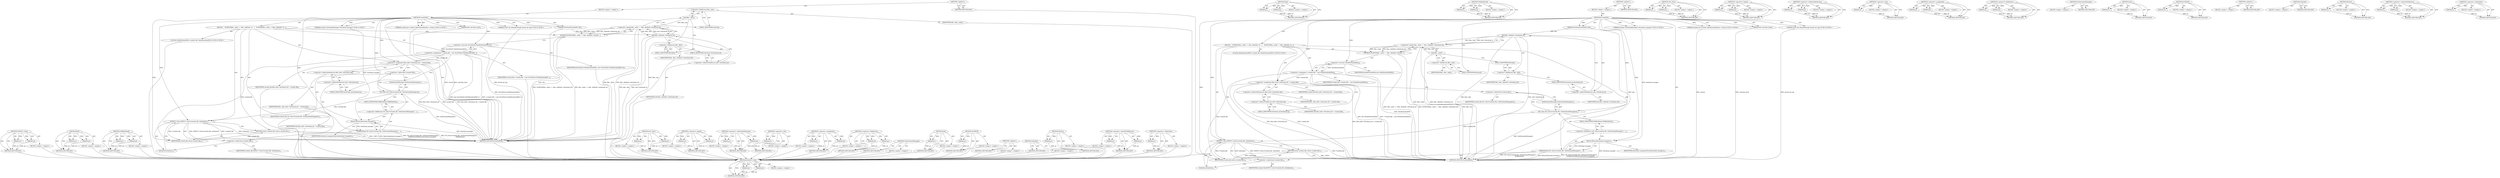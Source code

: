 digraph "&lt;operator&gt;.indirection" {
vulnerable_149 [label=<(METHOD,EXPECT_CALL)>];
vulnerable_150 [label=<(PARAM,p1)>];
vulnerable_151 [label=<(PARAM,p2)>];
vulnerable_152 [label=<(BLOCK,&lt;empty&gt;,&lt;empty&gt;)>];
vulnerable_153 [label=<(METHOD_RETURN,ANY)>];
vulnerable_104 [label=<(METHOD,find)>];
vulnerable_105 [label=<(PARAM,p1)>];
vulnerable_106 [label=<(PARAM,p2)>];
vulnerable_107 [label=<(BLOCK,&lt;empty&gt;,&lt;empty&gt;)>];
vulnerable_108 [label=<(METHOD_RETURN,ANY)>];
vulnerable_128 [label=<(METHOD,WillByDefault)>];
vulnerable_129 [label=<(PARAM,p1)>];
vulnerable_130 [label=<(PARAM,p2)>];
vulnerable_131 [label=<(BLOCK,&lt;empty&gt;,&lt;empty&gt;)>];
vulnerable_132 [label=<(METHOD_RETURN,ANY)>];
vulnerable_6 [label=<(METHOD,&lt;global&gt;)<SUB>1</SUB>>];
vulnerable_7 [label=<(BLOCK,&lt;empty&gt;,&lt;empty&gt;)<SUB>1</SUB>>];
vulnerable_8 [label=<(METHOD,CreateFile)<SUB>1</SUB>>];
vulnerable_9 [label=<(PARAM,DownloadCreateInfo* info)<SUB>2</SUB>>];
vulnerable_10 [label="<(PARAM,scoped_ptr&lt;content::ByteStreamReader&gt; stream)<SUB>3</SUB>>"];
vulnerable_11 [label="<(PARAM,content::DownloadManager* download_manager)<SUB>4</SUB>>"];
vulnerable_12 [label=<(PARAM,bool calculate_hash)<SUB>5</SUB>>];
vulnerable_13 [label="<(PARAM,const net::BoundNetLog&amp; bound_net_log)<SUB>6</SUB>>"];
vulnerable_14 [label=<(BLOCK,{
   DCHECK(files_.end() == files_.find(info-&gt;d...,{
   DCHECK(files_.end() == files_.find(info-&gt;d...)<SUB>6</SUB>>];
vulnerable_15 [label=<(DCHECK,DCHECK(files_.end() == files_.find(info-&gt;downlo...)<SUB>7</SUB>>];
vulnerable_16 [label=<(&lt;operator&gt;.equals,files_.end() == files_.find(info-&gt;download_id))<SUB>7</SUB>>];
vulnerable_17 [label=<(end,files_.end())<SUB>7</SUB>>];
vulnerable_18 [label=<(&lt;operator&gt;.fieldAccess,files_.end)<SUB>7</SUB>>];
vulnerable_19 [label=<(IDENTIFIER,files_,files_.end())<SUB>7</SUB>>];
vulnerable_20 [label=<(FIELD_IDENTIFIER,end,end)<SUB>7</SUB>>];
vulnerable_21 [label=<(find,files_.find(info-&gt;download_id))<SUB>7</SUB>>];
vulnerable_22 [label=<(&lt;operator&gt;.fieldAccess,files_.find)<SUB>7</SUB>>];
vulnerable_23 [label=<(IDENTIFIER,files_,files_.find(info-&gt;download_id))<SUB>7</SUB>>];
vulnerable_24 [label=<(FIELD_IDENTIFIER,find,find)<SUB>7</SUB>>];
vulnerable_25 [label=<(&lt;operator&gt;.indirectFieldAccess,info-&gt;download_id)<SUB>7</SUB>>];
vulnerable_26 [label=<(IDENTIFIER,info,files_.find(info-&gt;download_id))<SUB>7</SUB>>];
vulnerable_27 [label=<(FIELD_IDENTIFIER,download_id,download_id)<SUB>7</SUB>>];
vulnerable_28 [label="<(LOCAL,MockDownloadFile* created_file: MockDownloadFile*)<SUB>8</SUB>>"];
vulnerable_29 [label=<(&lt;operator&gt;.assignment,* created_file = new MockDownloadFile())<SUB>8</SUB>>];
vulnerable_30 [label=<(IDENTIFIER,created_file,* created_file = new MockDownloadFile())<SUB>8</SUB>>];
vulnerable_31 [label=<(&lt;operator&gt;.new,new MockDownloadFile())<SUB>8</SUB>>];
vulnerable_32 [label=<(IDENTIFIER,MockDownloadFile,new MockDownloadFile())<SUB>8</SUB>>];
vulnerable_33 [label=<(&lt;operator&gt;.assignment,files_[info-&gt;download_id] = created_file)<SUB>9</SUB>>];
vulnerable_34 [label=<(&lt;operator&gt;.indirectIndexAccess,files_[info-&gt;download_id])<SUB>9</SUB>>];
vulnerable_35 [label=<(IDENTIFIER,files_,files_[info-&gt;download_id] = created_file)<SUB>9</SUB>>];
vulnerable_36 [label=<(&lt;operator&gt;.indirectFieldAccess,info-&gt;download_id)<SUB>9</SUB>>];
vulnerable_37 [label=<(IDENTIFIER,info,files_[info-&gt;download_id] = created_file)<SUB>9</SUB>>];
vulnerable_38 [label=<(FIELD_IDENTIFIER,download_id,download_id)<SUB>9</SUB>>];
vulnerable_39 [label=<(IDENTIFIER,created_file,files_[info-&gt;download_id] = created_file)<SUB>9</SUB>>];
vulnerable_40 [label=<(WillByDefault,ON_CALL(*created_file, GetDownloadManager())
  ...)<SUB>11</SUB>>];
vulnerable_41 [label=<(&lt;operator&gt;.fieldAccess,ON_CALL(*created_file, GetDownloadManager())
  ...)<SUB>11</SUB>>];
vulnerable_42 [label=<(ON_CALL,ON_CALL(*created_file, GetDownloadManager()))<SUB>11</SUB>>];
vulnerable_43 [label=<(&lt;operator&gt;.indirection,*created_file)<SUB>11</SUB>>];
vulnerable_44 [label=<(IDENTIFIER,created_file,ON_CALL(*created_file, GetDownloadManager()))<SUB>11</SUB>>];
vulnerable_45 [label=<(GetDownloadManager,GetDownloadManager())<SUB>11</SUB>>];
vulnerable_46 [label=<(FIELD_IDENTIFIER,WillByDefault,WillByDefault)<SUB>11</SUB>>];
vulnerable_47 [label=<(Return,Return(download_manager))<SUB>12</SUB>>];
vulnerable_48 [label=<(IDENTIFIER,download_manager,Return(download_manager))<SUB>12</SUB>>];
vulnerable_49 [label=<(EXPECT_CALL,EXPECT_CALL(*created_file, Initialize()))<SUB>13</SUB>>];
vulnerable_50 [label=<(&lt;operator&gt;.indirection,*created_file)<SUB>13</SUB>>];
vulnerable_51 [label=<(IDENTIFIER,created_file,EXPECT_CALL(*created_file, Initialize()))<SUB>13</SUB>>];
vulnerable_52 [label=<(Initialize,Initialize())<SUB>13</SUB>>];
vulnerable_53 [label=<(RETURN,return created_file;,return created_file;)<SUB>15</SUB>>];
vulnerable_54 [label=<(IDENTIFIER,created_file,return created_file;)<SUB>15</SUB>>];
vulnerable_55 [label=<(METHOD_RETURN,DownloadFile)<SUB>1</SUB>>];
vulnerable_57 [label=<(METHOD_RETURN,ANY)<SUB>1</SUB>>];
vulnerable_133 [label=<(METHOD,ON_CALL)>];
vulnerable_134 [label=<(PARAM,p1)>];
vulnerable_135 [label=<(PARAM,p2)>];
vulnerable_136 [label=<(BLOCK,&lt;empty&gt;,&lt;empty&gt;)>];
vulnerable_137 [label=<(METHOD_RETURN,ANY)>];
vulnerable_90 [label=<(METHOD,&lt;operator&gt;.equals)>];
vulnerable_91 [label=<(PARAM,p1)>];
vulnerable_92 [label=<(PARAM,p2)>];
vulnerable_93 [label=<(BLOCK,&lt;empty&gt;,&lt;empty&gt;)>];
vulnerable_94 [label=<(METHOD_RETURN,ANY)>];
vulnerable_123 [label=<(METHOD,&lt;operator&gt;.indirectIndexAccess)>];
vulnerable_124 [label=<(PARAM,p1)>];
vulnerable_125 [label=<(PARAM,p2)>];
vulnerable_126 [label=<(BLOCK,&lt;empty&gt;,&lt;empty&gt;)>];
vulnerable_127 [label=<(METHOD_RETURN,ANY)>];
vulnerable_119 [label=<(METHOD,&lt;operator&gt;.new)>];
vulnerable_120 [label=<(PARAM,p1)>];
vulnerable_121 [label=<(BLOCK,&lt;empty&gt;,&lt;empty&gt;)>];
vulnerable_122 [label=<(METHOD_RETURN,ANY)>];
vulnerable_114 [label=<(METHOD,&lt;operator&gt;.assignment)>];
vulnerable_115 [label=<(PARAM,p1)>];
vulnerable_116 [label=<(PARAM,p2)>];
vulnerable_117 [label=<(BLOCK,&lt;empty&gt;,&lt;empty&gt;)>];
vulnerable_118 [label=<(METHOD_RETURN,ANY)>];
vulnerable_99 [label=<(METHOD,&lt;operator&gt;.fieldAccess)>];
vulnerable_100 [label=<(PARAM,p1)>];
vulnerable_101 [label=<(PARAM,p2)>];
vulnerable_102 [label=<(BLOCK,&lt;empty&gt;,&lt;empty&gt;)>];
vulnerable_103 [label=<(METHOD_RETURN,ANY)>];
vulnerable_142 [label=<(METHOD,GetDownloadManager)>];
vulnerable_143 [label=<(BLOCK,&lt;empty&gt;,&lt;empty&gt;)>];
vulnerable_144 [label=<(METHOD_RETURN,ANY)>];
vulnerable_95 [label=<(METHOD,end)>];
vulnerable_96 [label=<(PARAM,p1)>];
vulnerable_97 [label=<(BLOCK,&lt;empty&gt;,&lt;empty&gt;)>];
vulnerable_98 [label=<(METHOD_RETURN,ANY)>];
vulnerable_86 [label=<(METHOD,DCHECK)>];
vulnerable_87 [label=<(PARAM,p1)>];
vulnerable_88 [label=<(BLOCK,&lt;empty&gt;,&lt;empty&gt;)>];
vulnerable_89 [label=<(METHOD_RETURN,ANY)>];
vulnerable_80 [label=<(METHOD,&lt;global&gt;)<SUB>1</SUB>>];
vulnerable_81 [label=<(BLOCK,&lt;empty&gt;,&lt;empty&gt;)>];
vulnerable_82 [label=<(METHOD_RETURN,ANY)>];
vulnerable_154 [label=<(METHOD,Initialize)>];
vulnerable_155 [label=<(BLOCK,&lt;empty&gt;,&lt;empty&gt;)>];
vulnerable_156 [label=<(METHOD_RETURN,ANY)>];
vulnerable_145 [label=<(METHOD,Return)>];
vulnerable_146 [label=<(PARAM,p1)>];
vulnerable_147 [label=<(BLOCK,&lt;empty&gt;,&lt;empty&gt;)>];
vulnerable_148 [label=<(METHOD_RETURN,ANY)>];
vulnerable_109 [label=<(METHOD,&lt;operator&gt;.indirectFieldAccess)>];
vulnerable_110 [label=<(PARAM,p1)>];
vulnerable_111 [label=<(PARAM,p2)>];
vulnerable_112 [label=<(BLOCK,&lt;empty&gt;,&lt;empty&gt;)>];
vulnerable_113 [label=<(METHOD_RETURN,ANY)>];
vulnerable_138 [label=<(METHOD,&lt;operator&gt;.indirection)>];
vulnerable_139 [label=<(PARAM,p1)>];
vulnerable_140 [label=<(BLOCK,&lt;empty&gt;,&lt;empty&gt;)>];
vulnerable_141 [label=<(METHOD_RETURN,ANY)>];
fixed_149 [label=<(METHOD,EXPECT_CALL)>];
fixed_150 [label=<(PARAM,p1)>];
fixed_151 [label=<(PARAM,p2)>];
fixed_152 [label=<(BLOCK,&lt;empty&gt;,&lt;empty&gt;)>];
fixed_153 [label=<(METHOD_RETURN,ANY)>];
fixed_104 [label=<(METHOD,find)>];
fixed_105 [label=<(PARAM,p1)>];
fixed_106 [label=<(PARAM,p2)>];
fixed_107 [label=<(BLOCK,&lt;empty&gt;,&lt;empty&gt;)>];
fixed_108 [label=<(METHOD_RETURN,ANY)>];
fixed_128 [label=<(METHOD,WillByDefault)>];
fixed_129 [label=<(PARAM,p1)>];
fixed_130 [label=<(PARAM,p2)>];
fixed_131 [label=<(BLOCK,&lt;empty&gt;,&lt;empty&gt;)>];
fixed_132 [label=<(METHOD_RETURN,ANY)>];
fixed_6 [label=<(METHOD,&lt;global&gt;)<SUB>1</SUB>>];
fixed_7 [label=<(BLOCK,&lt;empty&gt;,&lt;empty&gt;)<SUB>1</SUB>>];
fixed_8 [label=<(METHOD,CreateFile)<SUB>1</SUB>>];
fixed_9 [label=<(PARAM,DownloadCreateInfo* info)<SUB>2</SUB>>];
fixed_10 [label="<(PARAM,scoped_ptr&lt;content::ByteStreamReader&gt; stream)<SUB>3</SUB>>"];
fixed_11 [label="<(PARAM,content::DownloadManager* download_manager)<SUB>4</SUB>>"];
fixed_12 [label=<(PARAM,bool calculate_hash)<SUB>5</SUB>>];
fixed_13 [label="<(PARAM,const net::BoundNetLog&amp; bound_net_log)<SUB>6</SUB>>"];
fixed_14 [label=<(BLOCK,{
   DCHECK(files_.end() == files_.find(info-&gt;d...,{
   DCHECK(files_.end() == files_.find(info-&gt;d...)<SUB>6</SUB>>];
fixed_15 [label=<(DCHECK,DCHECK(files_.end() == files_.find(info-&gt;downlo...)<SUB>7</SUB>>];
fixed_16 [label=<(&lt;operator&gt;.equals,files_.end() == files_.find(info-&gt;download_id))<SUB>7</SUB>>];
fixed_17 [label=<(end,files_.end())<SUB>7</SUB>>];
fixed_18 [label=<(&lt;operator&gt;.fieldAccess,files_.end)<SUB>7</SUB>>];
fixed_19 [label=<(IDENTIFIER,files_,files_.end())<SUB>7</SUB>>];
fixed_20 [label=<(FIELD_IDENTIFIER,end,end)<SUB>7</SUB>>];
fixed_21 [label=<(find,files_.find(info-&gt;download_id))<SUB>7</SUB>>];
fixed_22 [label=<(&lt;operator&gt;.fieldAccess,files_.find)<SUB>7</SUB>>];
fixed_23 [label=<(IDENTIFIER,files_,files_.find(info-&gt;download_id))<SUB>7</SUB>>];
fixed_24 [label=<(FIELD_IDENTIFIER,find,find)<SUB>7</SUB>>];
fixed_25 [label=<(&lt;operator&gt;.indirectFieldAccess,info-&gt;download_id)<SUB>7</SUB>>];
fixed_26 [label=<(IDENTIFIER,info,files_.find(info-&gt;download_id))<SUB>7</SUB>>];
fixed_27 [label=<(FIELD_IDENTIFIER,download_id,download_id)<SUB>7</SUB>>];
fixed_28 [label="<(LOCAL,MockDownloadFile* created_file: MockDownloadFile*)<SUB>8</SUB>>"];
fixed_29 [label=<(&lt;operator&gt;.assignment,* created_file = new StrictMock&lt;MockDownloadFil...)<SUB>8</SUB>>];
fixed_30 [label=<(IDENTIFIER,created_file,* created_file = new StrictMock&lt;MockDownloadFil...)<SUB>8</SUB>>];
fixed_31 [label=<(&lt;operator&gt;.new,new StrictMock&lt;MockDownloadFile&gt;())<SUB>8</SUB>>];
fixed_32 [label=<(IDENTIFIER,StrictMock&lt;MockDownloadFile&gt;,new StrictMock&lt;MockDownloadFile&gt;())<SUB>8</SUB>>];
fixed_33 [label=<(&lt;operator&gt;.assignment,files_[info-&gt;download_id] = created_file)<SUB>9</SUB>>];
fixed_34 [label=<(&lt;operator&gt;.indirectIndexAccess,files_[info-&gt;download_id])<SUB>9</SUB>>];
fixed_35 [label=<(IDENTIFIER,files_,files_[info-&gt;download_id] = created_file)<SUB>9</SUB>>];
fixed_36 [label=<(&lt;operator&gt;.indirectFieldAccess,info-&gt;download_id)<SUB>9</SUB>>];
fixed_37 [label=<(IDENTIFIER,info,files_[info-&gt;download_id] = created_file)<SUB>9</SUB>>];
fixed_38 [label=<(FIELD_IDENTIFIER,download_id,download_id)<SUB>9</SUB>>];
fixed_39 [label=<(IDENTIFIER,created_file,files_[info-&gt;download_id] = created_file)<SUB>9</SUB>>];
fixed_40 [label=<(WillByDefault,ON_CALL(*created_file, GetDownloadManager())
  ...)<SUB>11</SUB>>];
fixed_41 [label=<(&lt;operator&gt;.fieldAccess,ON_CALL(*created_file, GetDownloadManager())
  ...)<SUB>11</SUB>>];
fixed_42 [label=<(ON_CALL,ON_CALL(*created_file, GetDownloadManager()))<SUB>11</SUB>>];
fixed_43 [label=<(&lt;operator&gt;.indirection,*created_file)<SUB>11</SUB>>];
fixed_44 [label=<(IDENTIFIER,created_file,ON_CALL(*created_file, GetDownloadManager()))<SUB>11</SUB>>];
fixed_45 [label=<(GetDownloadManager,GetDownloadManager())<SUB>11</SUB>>];
fixed_46 [label=<(FIELD_IDENTIFIER,WillByDefault,WillByDefault)<SUB>11</SUB>>];
fixed_47 [label=<(Return,Return(download_manager))<SUB>12</SUB>>];
fixed_48 [label=<(IDENTIFIER,download_manager,Return(download_manager))<SUB>12</SUB>>];
fixed_49 [label=<(EXPECT_CALL,EXPECT_CALL(*created_file, Initialize()))<SUB>13</SUB>>];
fixed_50 [label=<(&lt;operator&gt;.indirection,*created_file)<SUB>13</SUB>>];
fixed_51 [label=<(IDENTIFIER,created_file,EXPECT_CALL(*created_file, Initialize()))<SUB>13</SUB>>];
fixed_52 [label=<(Initialize,Initialize())<SUB>13</SUB>>];
fixed_53 [label=<(RETURN,return created_file;,return created_file;)<SUB>15</SUB>>];
fixed_54 [label=<(IDENTIFIER,created_file,return created_file;)<SUB>15</SUB>>];
fixed_55 [label=<(METHOD_RETURN,DownloadFile)<SUB>1</SUB>>];
fixed_57 [label=<(METHOD_RETURN,ANY)<SUB>1</SUB>>];
fixed_133 [label=<(METHOD,ON_CALL)>];
fixed_134 [label=<(PARAM,p1)>];
fixed_135 [label=<(PARAM,p2)>];
fixed_136 [label=<(BLOCK,&lt;empty&gt;,&lt;empty&gt;)>];
fixed_137 [label=<(METHOD_RETURN,ANY)>];
fixed_90 [label=<(METHOD,&lt;operator&gt;.equals)>];
fixed_91 [label=<(PARAM,p1)>];
fixed_92 [label=<(PARAM,p2)>];
fixed_93 [label=<(BLOCK,&lt;empty&gt;,&lt;empty&gt;)>];
fixed_94 [label=<(METHOD_RETURN,ANY)>];
fixed_123 [label=<(METHOD,&lt;operator&gt;.indirectIndexAccess)>];
fixed_124 [label=<(PARAM,p1)>];
fixed_125 [label=<(PARAM,p2)>];
fixed_126 [label=<(BLOCK,&lt;empty&gt;,&lt;empty&gt;)>];
fixed_127 [label=<(METHOD_RETURN,ANY)>];
fixed_119 [label=<(METHOD,&lt;operator&gt;.new)>];
fixed_120 [label=<(PARAM,p1)>];
fixed_121 [label=<(BLOCK,&lt;empty&gt;,&lt;empty&gt;)>];
fixed_122 [label=<(METHOD_RETURN,ANY)>];
fixed_114 [label=<(METHOD,&lt;operator&gt;.assignment)>];
fixed_115 [label=<(PARAM,p1)>];
fixed_116 [label=<(PARAM,p2)>];
fixed_117 [label=<(BLOCK,&lt;empty&gt;,&lt;empty&gt;)>];
fixed_118 [label=<(METHOD_RETURN,ANY)>];
fixed_99 [label=<(METHOD,&lt;operator&gt;.fieldAccess)>];
fixed_100 [label=<(PARAM,p1)>];
fixed_101 [label=<(PARAM,p2)>];
fixed_102 [label=<(BLOCK,&lt;empty&gt;,&lt;empty&gt;)>];
fixed_103 [label=<(METHOD_RETURN,ANY)>];
fixed_142 [label=<(METHOD,GetDownloadManager)>];
fixed_143 [label=<(BLOCK,&lt;empty&gt;,&lt;empty&gt;)>];
fixed_144 [label=<(METHOD_RETURN,ANY)>];
fixed_95 [label=<(METHOD,end)>];
fixed_96 [label=<(PARAM,p1)>];
fixed_97 [label=<(BLOCK,&lt;empty&gt;,&lt;empty&gt;)>];
fixed_98 [label=<(METHOD_RETURN,ANY)>];
fixed_86 [label=<(METHOD,DCHECK)>];
fixed_87 [label=<(PARAM,p1)>];
fixed_88 [label=<(BLOCK,&lt;empty&gt;,&lt;empty&gt;)>];
fixed_89 [label=<(METHOD_RETURN,ANY)>];
fixed_80 [label=<(METHOD,&lt;global&gt;)<SUB>1</SUB>>];
fixed_81 [label=<(BLOCK,&lt;empty&gt;,&lt;empty&gt;)>];
fixed_82 [label=<(METHOD_RETURN,ANY)>];
fixed_154 [label=<(METHOD,Initialize)>];
fixed_155 [label=<(BLOCK,&lt;empty&gt;,&lt;empty&gt;)>];
fixed_156 [label=<(METHOD_RETURN,ANY)>];
fixed_145 [label=<(METHOD,Return)>];
fixed_146 [label=<(PARAM,p1)>];
fixed_147 [label=<(BLOCK,&lt;empty&gt;,&lt;empty&gt;)>];
fixed_148 [label=<(METHOD_RETURN,ANY)>];
fixed_109 [label=<(METHOD,&lt;operator&gt;.indirectFieldAccess)>];
fixed_110 [label=<(PARAM,p1)>];
fixed_111 [label=<(PARAM,p2)>];
fixed_112 [label=<(BLOCK,&lt;empty&gt;,&lt;empty&gt;)>];
fixed_113 [label=<(METHOD_RETURN,ANY)>];
fixed_138 [label=<(METHOD,&lt;operator&gt;.indirection)>];
fixed_139 [label=<(PARAM,p1)>];
fixed_140 [label=<(BLOCK,&lt;empty&gt;,&lt;empty&gt;)>];
fixed_141 [label=<(METHOD_RETURN,ANY)>];
vulnerable_149 -> vulnerable_150  [key=0, label="AST: "];
vulnerable_149 -> vulnerable_150  [key=1, label="DDG: "];
vulnerable_149 -> vulnerable_152  [key=0, label="AST: "];
vulnerable_149 -> vulnerable_151  [key=0, label="AST: "];
vulnerable_149 -> vulnerable_151  [key=1, label="DDG: "];
vulnerable_149 -> vulnerable_153  [key=0, label="AST: "];
vulnerable_149 -> vulnerable_153  [key=1, label="CFG: "];
vulnerable_150 -> vulnerable_153  [key=0, label="DDG: p1"];
vulnerable_151 -> vulnerable_153  [key=0, label="DDG: p2"];
vulnerable_104 -> vulnerable_105  [key=0, label="AST: "];
vulnerable_104 -> vulnerable_105  [key=1, label="DDG: "];
vulnerable_104 -> vulnerable_107  [key=0, label="AST: "];
vulnerable_104 -> vulnerable_106  [key=0, label="AST: "];
vulnerable_104 -> vulnerable_106  [key=1, label="DDG: "];
vulnerable_104 -> vulnerable_108  [key=0, label="AST: "];
vulnerable_104 -> vulnerable_108  [key=1, label="CFG: "];
vulnerable_105 -> vulnerable_108  [key=0, label="DDG: p1"];
vulnerable_106 -> vulnerable_108  [key=0, label="DDG: p2"];
vulnerable_128 -> vulnerable_129  [key=0, label="AST: "];
vulnerable_128 -> vulnerable_129  [key=1, label="DDG: "];
vulnerable_128 -> vulnerable_131  [key=0, label="AST: "];
vulnerable_128 -> vulnerable_130  [key=0, label="AST: "];
vulnerable_128 -> vulnerable_130  [key=1, label="DDG: "];
vulnerable_128 -> vulnerable_132  [key=0, label="AST: "];
vulnerable_128 -> vulnerable_132  [key=1, label="CFG: "];
vulnerable_129 -> vulnerable_132  [key=0, label="DDG: p1"];
vulnerable_130 -> vulnerable_132  [key=0, label="DDG: p2"];
vulnerable_6 -> vulnerable_7  [key=0, label="AST: "];
vulnerable_6 -> vulnerable_57  [key=0, label="AST: "];
vulnerable_6 -> vulnerable_57  [key=1, label="CFG: "];
vulnerable_7 -> vulnerable_8  [key=0, label="AST: "];
vulnerable_8 -> vulnerable_9  [key=0, label="AST: "];
vulnerable_8 -> vulnerable_9  [key=1, label="DDG: "];
vulnerable_8 -> vulnerable_10  [key=0, label="AST: "];
vulnerable_8 -> vulnerable_10  [key=1, label="DDG: "];
vulnerable_8 -> vulnerable_11  [key=0, label="AST: "];
vulnerable_8 -> vulnerable_11  [key=1, label="DDG: "];
vulnerable_8 -> vulnerable_12  [key=0, label="AST: "];
vulnerable_8 -> vulnerable_12  [key=1, label="DDG: "];
vulnerable_8 -> vulnerable_13  [key=0, label="AST: "];
vulnerable_8 -> vulnerable_13  [key=1, label="DDG: "];
vulnerable_8 -> vulnerable_14  [key=0, label="AST: "];
vulnerable_8 -> vulnerable_55  [key=0, label="AST: "];
vulnerable_8 -> vulnerable_20  [key=0, label="CFG: "];
vulnerable_8 -> vulnerable_33  [key=0, label="DDG: "];
vulnerable_8 -> vulnerable_49  [key=0, label="DDG: "];
vulnerable_8 -> vulnerable_54  [key=0, label="DDG: "];
vulnerable_8 -> vulnerable_31  [key=0, label="DDG: "];
vulnerable_8 -> vulnerable_47  [key=0, label="DDG: "];
vulnerable_8 -> vulnerable_42  [key=0, label="DDG: "];
vulnerable_9 -> vulnerable_55  [key=0, label="DDG: info"];
vulnerable_9 -> vulnerable_21  [key=0, label="DDG: info"];
vulnerable_10 -> vulnerable_55  [key=0, label="DDG: stream"];
vulnerable_11 -> vulnerable_47  [key=0, label="DDG: download_manager"];
vulnerable_12 -> vulnerable_55  [key=0, label="DDG: calculate_hash"];
vulnerable_13 -> vulnerable_55  [key=0, label="DDG: bound_net_log"];
vulnerable_14 -> vulnerable_15  [key=0, label="AST: "];
vulnerable_14 -> vulnerable_28  [key=0, label="AST: "];
vulnerable_14 -> vulnerable_29  [key=0, label="AST: "];
vulnerable_14 -> vulnerable_33  [key=0, label="AST: "];
vulnerable_14 -> vulnerable_40  [key=0, label="AST: "];
vulnerable_14 -> vulnerable_49  [key=0, label="AST: "];
vulnerable_14 -> vulnerable_53  [key=0, label="AST: "];
vulnerable_15 -> vulnerable_16  [key=0, label="AST: "];
vulnerable_15 -> vulnerable_31  [key=0, label="CFG: "];
vulnerable_15 -> vulnerable_55  [key=0, label="DDG: files_.end() == files_.find(info-&gt;download_id)"];
vulnerable_15 -> vulnerable_55  [key=1, label="DDG: DCHECK(files_.end() == files_.find(info-&gt;download_id))"];
vulnerable_16 -> vulnerable_17  [key=0, label="AST: "];
vulnerable_16 -> vulnerable_21  [key=0, label="AST: "];
vulnerable_16 -> vulnerable_15  [key=0, label="CFG: "];
vulnerable_16 -> vulnerable_15  [key=1, label="DDG: files_.end()"];
vulnerable_16 -> vulnerable_15  [key=2, label="DDG: files_.find(info-&gt;download_id)"];
vulnerable_16 -> vulnerable_55  [key=0, label="DDG: files_.end()"];
vulnerable_16 -> vulnerable_55  [key=1, label="DDG: files_.find(info-&gt;download_id)"];
vulnerable_17 -> vulnerable_18  [key=0, label="AST: "];
vulnerable_17 -> vulnerable_24  [key=0, label="CFG: "];
vulnerable_17 -> vulnerable_55  [key=0, label="DDG: files_.end"];
vulnerable_17 -> vulnerable_16  [key=0, label="DDG: files_.end"];
vulnerable_18 -> vulnerable_19  [key=0, label="AST: "];
vulnerable_18 -> vulnerable_20  [key=0, label="AST: "];
vulnerable_18 -> vulnerable_17  [key=0, label="CFG: "];
vulnerable_20 -> vulnerable_18  [key=0, label="CFG: "];
vulnerable_21 -> vulnerable_22  [key=0, label="AST: "];
vulnerable_21 -> vulnerable_25  [key=0, label="AST: "];
vulnerable_21 -> vulnerable_16  [key=0, label="CFG: "];
vulnerable_21 -> vulnerable_16  [key=1, label="DDG: files_.find"];
vulnerable_21 -> vulnerable_16  [key=2, label="DDG: info-&gt;download_id"];
vulnerable_21 -> vulnerable_55  [key=0, label="DDG: files_.find"];
vulnerable_21 -> vulnerable_55  [key=1, label="DDG: info-&gt;download_id"];
vulnerable_22 -> vulnerable_23  [key=0, label="AST: "];
vulnerable_22 -> vulnerable_24  [key=0, label="AST: "];
vulnerable_22 -> vulnerable_27  [key=0, label="CFG: "];
vulnerable_24 -> vulnerable_22  [key=0, label="CFG: "];
vulnerable_25 -> vulnerable_26  [key=0, label="AST: "];
vulnerable_25 -> vulnerable_27  [key=0, label="AST: "];
vulnerable_25 -> vulnerable_21  [key=0, label="CFG: "];
vulnerable_27 -> vulnerable_25  [key=0, label="CFG: "];
vulnerable_29 -> vulnerable_30  [key=0, label="AST: "];
vulnerable_29 -> vulnerable_31  [key=0, label="AST: "];
vulnerable_29 -> vulnerable_38  [key=0, label="CFG: "];
vulnerable_29 -> vulnerable_55  [key=0, label="DDG: new MockDownloadFile()"];
vulnerable_29 -> vulnerable_55  [key=1, label="DDG: * created_file = new MockDownloadFile()"];
vulnerable_29 -> vulnerable_33  [key=0, label="DDG: created_file"];
vulnerable_29 -> vulnerable_54  [key=0, label="DDG: created_file"];
vulnerable_31 -> vulnerable_32  [key=0, label="AST: "];
vulnerable_31 -> vulnerable_29  [key=0, label="CFG: "];
vulnerable_31 -> vulnerable_29  [key=1, label="DDG: MockDownloadFile"];
vulnerable_31 -> vulnerable_55  [key=0, label="DDG: MockDownloadFile"];
vulnerable_33 -> vulnerable_34  [key=0, label="AST: "];
vulnerable_33 -> vulnerable_39  [key=0, label="AST: "];
vulnerable_33 -> vulnerable_43  [key=0, label="CFG: "];
vulnerable_33 -> vulnerable_55  [key=0, label="DDG: files_[info-&gt;download_id]"];
vulnerable_33 -> vulnerable_55  [key=1, label="DDG: created_file"];
vulnerable_33 -> vulnerable_55  [key=2, label="DDG: files_[info-&gt;download_id] = created_file"];
vulnerable_34 -> vulnerable_35  [key=0, label="AST: "];
vulnerable_34 -> vulnerable_36  [key=0, label="AST: "];
vulnerable_34 -> vulnerable_33  [key=0, label="CFG: "];
vulnerable_36 -> vulnerable_37  [key=0, label="AST: "];
vulnerable_36 -> vulnerable_38  [key=0, label="AST: "];
vulnerable_36 -> vulnerable_34  [key=0, label="CFG: "];
vulnerable_38 -> vulnerable_36  [key=0, label="CFG: "];
vulnerable_40 -> vulnerable_41  [key=0, label="AST: "];
vulnerable_40 -> vulnerable_47  [key=0, label="AST: "];
vulnerable_40 -> vulnerable_50  [key=0, label="CFG: "];
vulnerable_40 -> vulnerable_55  [key=0, label="DDG: ON_CALL(*created_file, GetDownloadManager())
      .WillByDefault"];
vulnerable_40 -> vulnerable_55  [key=1, label="DDG: Return(download_manager)"];
vulnerable_40 -> vulnerable_55  [key=2, label="DDG: ON_CALL(*created_file, GetDownloadManager())
      .WillByDefault(Return(download_manager))"];
vulnerable_41 -> vulnerable_42  [key=0, label="AST: "];
vulnerable_41 -> vulnerable_46  [key=0, label="AST: "];
vulnerable_41 -> vulnerable_47  [key=0, label="CFG: "];
vulnerable_42 -> vulnerable_43  [key=0, label="AST: "];
vulnerable_42 -> vulnerable_45  [key=0, label="AST: "];
vulnerable_42 -> vulnerable_46  [key=0, label="CFG: "];
vulnerable_42 -> vulnerable_55  [key=0, label="DDG: GetDownloadManager()"];
vulnerable_42 -> vulnerable_49  [key=0, label="DDG: *created_file"];
vulnerable_43 -> vulnerable_44  [key=0, label="AST: "];
vulnerable_43 -> vulnerable_45  [key=0, label="CFG: "];
vulnerable_45 -> vulnerable_42  [key=0, label="CFG: "];
vulnerable_46 -> vulnerable_41  [key=0, label="CFG: "];
vulnerable_47 -> vulnerable_48  [key=0, label="AST: "];
vulnerable_47 -> vulnerable_40  [key=0, label="CFG: "];
vulnerable_47 -> vulnerable_40  [key=1, label="DDG: download_manager"];
vulnerable_47 -> vulnerable_55  [key=0, label="DDG: download_manager"];
vulnerable_49 -> vulnerable_50  [key=0, label="AST: "];
vulnerable_49 -> vulnerable_52  [key=0, label="AST: "];
vulnerable_49 -> vulnerable_53  [key=0, label="CFG: "];
vulnerable_49 -> vulnerable_55  [key=0, label="DDG: *created_file"];
vulnerable_49 -> vulnerable_55  [key=1, label="DDG: Initialize()"];
vulnerable_49 -> vulnerable_55  [key=2, label="DDG: EXPECT_CALL(*created_file, Initialize())"];
vulnerable_49 -> vulnerable_54  [key=0, label="DDG: *created_file"];
vulnerable_50 -> vulnerable_51  [key=0, label="AST: "];
vulnerable_50 -> vulnerable_52  [key=0, label="CFG: "];
vulnerable_52 -> vulnerable_49  [key=0, label="CFG: "];
vulnerable_53 -> vulnerable_54  [key=0, label="AST: "];
vulnerable_53 -> vulnerable_55  [key=0, label="CFG: "];
vulnerable_53 -> vulnerable_55  [key=1, label="DDG: &lt;RET&gt;"];
vulnerable_54 -> vulnerable_53  [key=0, label="DDG: created_file"];
vulnerable_133 -> vulnerable_134  [key=0, label="AST: "];
vulnerable_133 -> vulnerable_134  [key=1, label="DDG: "];
vulnerable_133 -> vulnerable_136  [key=0, label="AST: "];
vulnerable_133 -> vulnerable_135  [key=0, label="AST: "];
vulnerable_133 -> vulnerable_135  [key=1, label="DDG: "];
vulnerable_133 -> vulnerable_137  [key=0, label="AST: "];
vulnerable_133 -> vulnerable_137  [key=1, label="CFG: "];
vulnerable_134 -> vulnerable_137  [key=0, label="DDG: p1"];
vulnerable_135 -> vulnerable_137  [key=0, label="DDG: p2"];
vulnerable_90 -> vulnerable_91  [key=0, label="AST: "];
vulnerable_90 -> vulnerable_91  [key=1, label="DDG: "];
vulnerable_90 -> vulnerable_93  [key=0, label="AST: "];
vulnerable_90 -> vulnerable_92  [key=0, label="AST: "];
vulnerable_90 -> vulnerable_92  [key=1, label="DDG: "];
vulnerable_90 -> vulnerable_94  [key=0, label="AST: "];
vulnerable_90 -> vulnerable_94  [key=1, label="CFG: "];
vulnerable_91 -> vulnerable_94  [key=0, label="DDG: p1"];
vulnerable_92 -> vulnerable_94  [key=0, label="DDG: p2"];
vulnerable_123 -> vulnerable_124  [key=0, label="AST: "];
vulnerable_123 -> vulnerable_124  [key=1, label="DDG: "];
vulnerable_123 -> vulnerable_126  [key=0, label="AST: "];
vulnerable_123 -> vulnerable_125  [key=0, label="AST: "];
vulnerable_123 -> vulnerable_125  [key=1, label="DDG: "];
vulnerable_123 -> vulnerable_127  [key=0, label="AST: "];
vulnerable_123 -> vulnerable_127  [key=1, label="CFG: "];
vulnerable_124 -> vulnerable_127  [key=0, label="DDG: p1"];
vulnerable_125 -> vulnerable_127  [key=0, label="DDG: p2"];
vulnerable_119 -> vulnerable_120  [key=0, label="AST: "];
vulnerable_119 -> vulnerable_120  [key=1, label="DDG: "];
vulnerable_119 -> vulnerable_121  [key=0, label="AST: "];
vulnerable_119 -> vulnerable_122  [key=0, label="AST: "];
vulnerable_119 -> vulnerable_122  [key=1, label="CFG: "];
vulnerable_120 -> vulnerable_122  [key=0, label="DDG: p1"];
vulnerable_114 -> vulnerable_115  [key=0, label="AST: "];
vulnerable_114 -> vulnerable_115  [key=1, label="DDG: "];
vulnerable_114 -> vulnerable_117  [key=0, label="AST: "];
vulnerable_114 -> vulnerable_116  [key=0, label="AST: "];
vulnerable_114 -> vulnerable_116  [key=1, label="DDG: "];
vulnerable_114 -> vulnerable_118  [key=0, label="AST: "];
vulnerable_114 -> vulnerable_118  [key=1, label="CFG: "];
vulnerable_115 -> vulnerable_118  [key=0, label="DDG: p1"];
vulnerable_116 -> vulnerable_118  [key=0, label="DDG: p2"];
vulnerable_99 -> vulnerable_100  [key=0, label="AST: "];
vulnerable_99 -> vulnerable_100  [key=1, label="DDG: "];
vulnerable_99 -> vulnerable_102  [key=0, label="AST: "];
vulnerable_99 -> vulnerable_101  [key=0, label="AST: "];
vulnerable_99 -> vulnerable_101  [key=1, label="DDG: "];
vulnerable_99 -> vulnerable_103  [key=0, label="AST: "];
vulnerable_99 -> vulnerable_103  [key=1, label="CFG: "];
vulnerable_100 -> vulnerable_103  [key=0, label="DDG: p1"];
vulnerable_101 -> vulnerable_103  [key=0, label="DDG: p2"];
vulnerable_142 -> vulnerable_143  [key=0, label="AST: "];
vulnerable_142 -> vulnerable_144  [key=0, label="AST: "];
vulnerable_142 -> vulnerable_144  [key=1, label="CFG: "];
vulnerable_95 -> vulnerable_96  [key=0, label="AST: "];
vulnerable_95 -> vulnerable_96  [key=1, label="DDG: "];
vulnerable_95 -> vulnerable_97  [key=0, label="AST: "];
vulnerable_95 -> vulnerable_98  [key=0, label="AST: "];
vulnerable_95 -> vulnerable_98  [key=1, label="CFG: "];
vulnerable_96 -> vulnerable_98  [key=0, label="DDG: p1"];
vulnerable_86 -> vulnerable_87  [key=0, label="AST: "];
vulnerable_86 -> vulnerable_87  [key=1, label="DDG: "];
vulnerable_86 -> vulnerable_88  [key=0, label="AST: "];
vulnerable_86 -> vulnerable_89  [key=0, label="AST: "];
vulnerable_86 -> vulnerable_89  [key=1, label="CFG: "];
vulnerable_87 -> vulnerable_89  [key=0, label="DDG: p1"];
vulnerable_80 -> vulnerable_81  [key=0, label="AST: "];
vulnerable_80 -> vulnerable_82  [key=0, label="AST: "];
vulnerable_80 -> vulnerable_82  [key=1, label="CFG: "];
vulnerable_154 -> vulnerable_155  [key=0, label="AST: "];
vulnerable_154 -> vulnerable_156  [key=0, label="AST: "];
vulnerable_154 -> vulnerable_156  [key=1, label="CFG: "];
vulnerable_145 -> vulnerable_146  [key=0, label="AST: "];
vulnerable_145 -> vulnerable_146  [key=1, label="DDG: "];
vulnerable_145 -> vulnerable_147  [key=0, label="AST: "];
vulnerable_145 -> vulnerable_148  [key=0, label="AST: "];
vulnerable_145 -> vulnerable_148  [key=1, label="CFG: "];
vulnerable_146 -> vulnerable_148  [key=0, label="DDG: p1"];
vulnerable_109 -> vulnerable_110  [key=0, label="AST: "];
vulnerable_109 -> vulnerable_110  [key=1, label="DDG: "];
vulnerable_109 -> vulnerable_112  [key=0, label="AST: "];
vulnerable_109 -> vulnerable_111  [key=0, label="AST: "];
vulnerable_109 -> vulnerable_111  [key=1, label="DDG: "];
vulnerable_109 -> vulnerable_113  [key=0, label="AST: "];
vulnerable_109 -> vulnerable_113  [key=1, label="CFG: "];
vulnerable_110 -> vulnerable_113  [key=0, label="DDG: p1"];
vulnerable_111 -> vulnerable_113  [key=0, label="DDG: p2"];
vulnerable_138 -> vulnerable_139  [key=0, label="AST: "];
vulnerable_138 -> vulnerable_139  [key=1, label="DDG: "];
vulnerable_138 -> vulnerable_140  [key=0, label="AST: "];
vulnerable_138 -> vulnerable_141  [key=0, label="AST: "];
vulnerable_138 -> vulnerable_141  [key=1, label="CFG: "];
vulnerable_139 -> vulnerable_141  [key=0, label="DDG: p1"];
fixed_149 -> fixed_150  [key=0, label="AST: "];
fixed_149 -> fixed_150  [key=1, label="DDG: "];
fixed_149 -> fixed_152  [key=0, label="AST: "];
fixed_149 -> fixed_151  [key=0, label="AST: "];
fixed_149 -> fixed_151  [key=1, label="DDG: "];
fixed_149 -> fixed_153  [key=0, label="AST: "];
fixed_149 -> fixed_153  [key=1, label="CFG: "];
fixed_150 -> fixed_153  [key=0, label="DDG: p1"];
fixed_151 -> fixed_153  [key=0, label="DDG: p2"];
fixed_152 -> vulnerable_149  [key=0];
fixed_153 -> vulnerable_149  [key=0];
fixed_104 -> fixed_105  [key=0, label="AST: "];
fixed_104 -> fixed_105  [key=1, label="DDG: "];
fixed_104 -> fixed_107  [key=0, label="AST: "];
fixed_104 -> fixed_106  [key=0, label="AST: "];
fixed_104 -> fixed_106  [key=1, label="DDG: "];
fixed_104 -> fixed_108  [key=0, label="AST: "];
fixed_104 -> fixed_108  [key=1, label="CFG: "];
fixed_105 -> fixed_108  [key=0, label="DDG: p1"];
fixed_106 -> fixed_108  [key=0, label="DDG: p2"];
fixed_107 -> vulnerable_149  [key=0];
fixed_108 -> vulnerable_149  [key=0];
fixed_128 -> fixed_129  [key=0, label="AST: "];
fixed_128 -> fixed_129  [key=1, label="DDG: "];
fixed_128 -> fixed_131  [key=0, label="AST: "];
fixed_128 -> fixed_130  [key=0, label="AST: "];
fixed_128 -> fixed_130  [key=1, label="DDG: "];
fixed_128 -> fixed_132  [key=0, label="AST: "];
fixed_128 -> fixed_132  [key=1, label="CFG: "];
fixed_129 -> fixed_132  [key=0, label="DDG: p1"];
fixed_130 -> fixed_132  [key=0, label="DDG: p2"];
fixed_131 -> vulnerable_149  [key=0];
fixed_132 -> vulnerable_149  [key=0];
fixed_6 -> fixed_7  [key=0, label="AST: "];
fixed_6 -> fixed_57  [key=0, label="AST: "];
fixed_6 -> fixed_57  [key=1, label="CFG: "];
fixed_7 -> fixed_8  [key=0, label="AST: "];
fixed_8 -> fixed_9  [key=0, label="AST: "];
fixed_8 -> fixed_9  [key=1, label="DDG: "];
fixed_8 -> fixed_10  [key=0, label="AST: "];
fixed_8 -> fixed_10  [key=1, label="DDG: "];
fixed_8 -> fixed_11  [key=0, label="AST: "];
fixed_8 -> fixed_11  [key=1, label="DDG: "];
fixed_8 -> fixed_12  [key=0, label="AST: "];
fixed_8 -> fixed_12  [key=1, label="DDG: "];
fixed_8 -> fixed_13  [key=0, label="AST: "];
fixed_8 -> fixed_13  [key=1, label="DDG: "];
fixed_8 -> fixed_14  [key=0, label="AST: "];
fixed_8 -> fixed_55  [key=0, label="AST: "];
fixed_8 -> fixed_20  [key=0, label="CFG: "];
fixed_8 -> fixed_33  [key=0, label="DDG: "];
fixed_8 -> fixed_49  [key=0, label="DDG: "];
fixed_8 -> fixed_54  [key=0, label="DDG: "];
fixed_8 -> fixed_31  [key=0, label="DDG: "];
fixed_8 -> fixed_47  [key=0, label="DDG: "];
fixed_8 -> fixed_42  [key=0, label="DDG: "];
fixed_9 -> fixed_55  [key=0, label="DDG: info"];
fixed_9 -> fixed_21  [key=0, label="DDG: info"];
fixed_10 -> fixed_55  [key=0, label="DDG: stream"];
fixed_11 -> fixed_47  [key=0, label="DDG: download_manager"];
fixed_12 -> fixed_55  [key=0, label="DDG: calculate_hash"];
fixed_13 -> fixed_55  [key=0, label="DDG: bound_net_log"];
fixed_14 -> fixed_15  [key=0, label="AST: "];
fixed_14 -> fixed_28  [key=0, label="AST: "];
fixed_14 -> fixed_29  [key=0, label="AST: "];
fixed_14 -> fixed_33  [key=0, label="AST: "];
fixed_14 -> fixed_40  [key=0, label="AST: "];
fixed_14 -> fixed_49  [key=0, label="AST: "];
fixed_14 -> fixed_53  [key=0, label="AST: "];
fixed_15 -> fixed_16  [key=0, label="AST: "];
fixed_15 -> fixed_31  [key=0, label="CFG: "];
fixed_15 -> fixed_55  [key=0, label="DDG: files_.end() == files_.find(info-&gt;download_id)"];
fixed_15 -> fixed_55  [key=1, label="DDG: DCHECK(files_.end() == files_.find(info-&gt;download_id))"];
fixed_16 -> fixed_17  [key=0, label="AST: "];
fixed_16 -> fixed_21  [key=0, label="AST: "];
fixed_16 -> fixed_15  [key=0, label="CFG: "];
fixed_16 -> fixed_15  [key=1, label="DDG: files_.end()"];
fixed_16 -> fixed_15  [key=2, label="DDG: files_.find(info-&gt;download_id)"];
fixed_16 -> fixed_55  [key=0, label="DDG: files_.end()"];
fixed_16 -> fixed_55  [key=1, label="DDG: files_.find(info-&gt;download_id)"];
fixed_17 -> fixed_18  [key=0, label="AST: "];
fixed_17 -> fixed_24  [key=0, label="CFG: "];
fixed_17 -> fixed_55  [key=0, label="DDG: files_.end"];
fixed_17 -> fixed_16  [key=0, label="DDG: files_.end"];
fixed_18 -> fixed_19  [key=0, label="AST: "];
fixed_18 -> fixed_20  [key=0, label="AST: "];
fixed_18 -> fixed_17  [key=0, label="CFG: "];
fixed_19 -> vulnerable_149  [key=0];
fixed_20 -> fixed_18  [key=0, label="CFG: "];
fixed_21 -> fixed_22  [key=0, label="AST: "];
fixed_21 -> fixed_25  [key=0, label="AST: "];
fixed_21 -> fixed_16  [key=0, label="CFG: "];
fixed_21 -> fixed_16  [key=1, label="DDG: files_.find"];
fixed_21 -> fixed_16  [key=2, label="DDG: info-&gt;download_id"];
fixed_21 -> fixed_55  [key=0, label="DDG: files_.find"];
fixed_21 -> fixed_55  [key=1, label="DDG: info-&gt;download_id"];
fixed_22 -> fixed_23  [key=0, label="AST: "];
fixed_22 -> fixed_24  [key=0, label="AST: "];
fixed_22 -> fixed_27  [key=0, label="CFG: "];
fixed_23 -> vulnerable_149  [key=0];
fixed_24 -> fixed_22  [key=0, label="CFG: "];
fixed_25 -> fixed_26  [key=0, label="AST: "];
fixed_25 -> fixed_27  [key=0, label="AST: "];
fixed_25 -> fixed_21  [key=0, label="CFG: "];
fixed_26 -> vulnerable_149  [key=0];
fixed_27 -> fixed_25  [key=0, label="CFG: "];
fixed_28 -> vulnerable_149  [key=0];
fixed_29 -> fixed_30  [key=0, label="AST: "];
fixed_29 -> fixed_31  [key=0, label="AST: "];
fixed_29 -> fixed_38  [key=0, label="CFG: "];
fixed_29 -> fixed_55  [key=0, label="DDG: new StrictMock&lt;MockDownloadFile&gt;()"];
fixed_29 -> fixed_55  [key=1, label="DDG: * created_file = new StrictMock&lt;MockDownloadFile&gt;()"];
fixed_29 -> fixed_33  [key=0, label="DDG: created_file"];
fixed_29 -> fixed_54  [key=0, label="DDG: created_file"];
fixed_30 -> vulnerable_149  [key=0];
fixed_31 -> fixed_32  [key=0, label="AST: "];
fixed_31 -> fixed_29  [key=0, label="CFG: "];
fixed_31 -> fixed_29  [key=1, label="DDG: StrictMock&lt;MockDownloadFile&gt;"];
fixed_31 -> fixed_55  [key=0, label="DDG: StrictMock&lt;MockDownloadFile&gt;"];
fixed_32 -> vulnerable_149  [key=0];
fixed_33 -> fixed_34  [key=0, label="AST: "];
fixed_33 -> fixed_39  [key=0, label="AST: "];
fixed_33 -> fixed_43  [key=0, label="CFG: "];
fixed_33 -> fixed_55  [key=0, label="DDG: files_[info-&gt;download_id]"];
fixed_33 -> fixed_55  [key=1, label="DDG: created_file"];
fixed_33 -> fixed_55  [key=2, label="DDG: files_[info-&gt;download_id] = created_file"];
fixed_34 -> fixed_35  [key=0, label="AST: "];
fixed_34 -> fixed_36  [key=0, label="AST: "];
fixed_34 -> fixed_33  [key=0, label="CFG: "];
fixed_35 -> vulnerable_149  [key=0];
fixed_36 -> fixed_37  [key=0, label="AST: "];
fixed_36 -> fixed_38  [key=0, label="AST: "];
fixed_36 -> fixed_34  [key=0, label="CFG: "];
fixed_37 -> vulnerable_149  [key=0];
fixed_38 -> fixed_36  [key=0, label="CFG: "];
fixed_39 -> vulnerable_149  [key=0];
fixed_40 -> fixed_41  [key=0, label="AST: "];
fixed_40 -> fixed_47  [key=0, label="AST: "];
fixed_40 -> fixed_50  [key=0, label="CFG: "];
fixed_40 -> fixed_55  [key=0, label="DDG: ON_CALL(*created_file, GetDownloadManager())
      .WillByDefault"];
fixed_40 -> fixed_55  [key=1, label="DDG: Return(download_manager)"];
fixed_40 -> fixed_55  [key=2, label="DDG: ON_CALL(*created_file, GetDownloadManager())
      .WillByDefault(Return(download_manager))"];
fixed_41 -> fixed_42  [key=0, label="AST: "];
fixed_41 -> fixed_46  [key=0, label="AST: "];
fixed_41 -> fixed_47  [key=0, label="CFG: "];
fixed_42 -> fixed_43  [key=0, label="AST: "];
fixed_42 -> fixed_45  [key=0, label="AST: "];
fixed_42 -> fixed_46  [key=0, label="CFG: "];
fixed_42 -> fixed_55  [key=0, label="DDG: GetDownloadManager()"];
fixed_42 -> fixed_49  [key=0, label="DDG: *created_file"];
fixed_43 -> fixed_44  [key=0, label="AST: "];
fixed_43 -> fixed_45  [key=0, label="CFG: "];
fixed_44 -> vulnerable_149  [key=0];
fixed_45 -> fixed_42  [key=0, label="CFG: "];
fixed_46 -> fixed_41  [key=0, label="CFG: "];
fixed_47 -> fixed_48  [key=0, label="AST: "];
fixed_47 -> fixed_40  [key=0, label="CFG: "];
fixed_47 -> fixed_40  [key=1, label="DDG: download_manager"];
fixed_47 -> fixed_55  [key=0, label="DDG: download_manager"];
fixed_48 -> vulnerable_149  [key=0];
fixed_49 -> fixed_50  [key=0, label="AST: "];
fixed_49 -> fixed_52  [key=0, label="AST: "];
fixed_49 -> fixed_53  [key=0, label="CFG: "];
fixed_49 -> fixed_55  [key=0, label="DDG: *created_file"];
fixed_49 -> fixed_55  [key=1, label="DDG: Initialize()"];
fixed_49 -> fixed_55  [key=2, label="DDG: EXPECT_CALL(*created_file, Initialize())"];
fixed_49 -> fixed_54  [key=0, label="DDG: *created_file"];
fixed_50 -> fixed_51  [key=0, label="AST: "];
fixed_50 -> fixed_52  [key=0, label="CFG: "];
fixed_51 -> vulnerable_149  [key=0];
fixed_52 -> fixed_49  [key=0, label="CFG: "];
fixed_53 -> fixed_54  [key=0, label="AST: "];
fixed_53 -> fixed_55  [key=0, label="CFG: "];
fixed_53 -> fixed_55  [key=1, label="DDG: &lt;RET&gt;"];
fixed_54 -> fixed_53  [key=0, label="DDG: created_file"];
fixed_55 -> vulnerable_149  [key=0];
fixed_57 -> vulnerable_149  [key=0];
fixed_133 -> fixed_134  [key=0, label="AST: "];
fixed_133 -> fixed_134  [key=1, label="DDG: "];
fixed_133 -> fixed_136  [key=0, label="AST: "];
fixed_133 -> fixed_135  [key=0, label="AST: "];
fixed_133 -> fixed_135  [key=1, label="DDG: "];
fixed_133 -> fixed_137  [key=0, label="AST: "];
fixed_133 -> fixed_137  [key=1, label="CFG: "];
fixed_134 -> fixed_137  [key=0, label="DDG: p1"];
fixed_135 -> fixed_137  [key=0, label="DDG: p2"];
fixed_136 -> vulnerable_149  [key=0];
fixed_137 -> vulnerable_149  [key=0];
fixed_90 -> fixed_91  [key=0, label="AST: "];
fixed_90 -> fixed_91  [key=1, label="DDG: "];
fixed_90 -> fixed_93  [key=0, label="AST: "];
fixed_90 -> fixed_92  [key=0, label="AST: "];
fixed_90 -> fixed_92  [key=1, label="DDG: "];
fixed_90 -> fixed_94  [key=0, label="AST: "];
fixed_90 -> fixed_94  [key=1, label="CFG: "];
fixed_91 -> fixed_94  [key=0, label="DDG: p1"];
fixed_92 -> fixed_94  [key=0, label="DDG: p2"];
fixed_93 -> vulnerable_149  [key=0];
fixed_94 -> vulnerable_149  [key=0];
fixed_123 -> fixed_124  [key=0, label="AST: "];
fixed_123 -> fixed_124  [key=1, label="DDG: "];
fixed_123 -> fixed_126  [key=0, label="AST: "];
fixed_123 -> fixed_125  [key=0, label="AST: "];
fixed_123 -> fixed_125  [key=1, label="DDG: "];
fixed_123 -> fixed_127  [key=0, label="AST: "];
fixed_123 -> fixed_127  [key=1, label="CFG: "];
fixed_124 -> fixed_127  [key=0, label="DDG: p1"];
fixed_125 -> fixed_127  [key=0, label="DDG: p2"];
fixed_126 -> vulnerable_149  [key=0];
fixed_127 -> vulnerable_149  [key=0];
fixed_119 -> fixed_120  [key=0, label="AST: "];
fixed_119 -> fixed_120  [key=1, label="DDG: "];
fixed_119 -> fixed_121  [key=0, label="AST: "];
fixed_119 -> fixed_122  [key=0, label="AST: "];
fixed_119 -> fixed_122  [key=1, label="CFG: "];
fixed_120 -> fixed_122  [key=0, label="DDG: p1"];
fixed_121 -> vulnerable_149  [key=0];
fixed_122 -> vulnerable_149  [key=0];
fixed_114 -> fixed_115  [key=0, label="AST: "];
fixed_114 -> fixed_115  [key=1, label="DDG: "];
fixed_114 -> fixed_117  [key=0, label="AST: "];
fixed_114 -> fixed_116  [key=0, label="AST: "];
fixed_114 -> fixed_116  [key=1, label="DDG: "];
fixed_114 -> fixed_118  [key=0, label="AST: "];
fixed_114 -> fixed_118  [key=1, label="CFG: "];
fixed_115 -> fixed_118  [key=0, label="DDG: p1"];
fixed_116 -> fixed_118  [key=0, label="DDG: p2"];
fixed_117 -> vulnerable_149  [key=0];
fixed_118 -> vulnerable_149  [key=0];
fixed_99 -> fixed_100  [key=0, label="AST: "];
fixed_99 -> fixed_100  [key=1, label="DDG: "];
fixed_99 -> fixed_102  [key=0, label="AST: "];
fixed_99 -> fixed_101  [key=0, label="AST: "];
fixed_99 -> fixed_101  [key=1, label="DDG: "];
fixed_99 -> fixed_103  [key=0, label="AST: "];
fixed_99 -> fixed_103  [key=1, label="CFG: "];
fixed_100 -> fixed_103  [key=0, label="DDG: p1"];
fixed_101 -> fixed_103  [key=0, label="DDG: p2"];
fixed_102 -> vulnerable_149  [key=0];
fixed_103 -> vulnerable_149  [key=0];
fixed_142 -> fixed_143  [key=0, label="AST: "];
fixed_142 -> fixed_144  [key=0, label="AST: "];
fixed_142 -> fixed_144  [key=1, label="CFG: "];
fixed_143 -> vulnerable_149  [key=0];
fixed_144 -> vulnerable_149  [key=0];
fixed_95 -> fixed_96  [key=0, label="AST: "];
fixed_95 -> fixed_96  [key=1, label="DDG: "];
fixed_95 -> fixed_97  [key=0, label="AST: "];
fixed_95 -> fixed_98  [key=0, label="AST: "];
fixed_95 -> fixed_98  [key=1, label="CFG: "];
fixed_96 -> fixed_98  [key=0, label="DDG: p1"];
fixed_97 -> vulnerable_149  [key=0];
fixed_98 -> vulnerable_149  [key=0];
fixed_86 -> fixed_87  [key=0, label="AST: "];
fixed_86 -> fixed_87  [key=1, label="DDG: "];
fixed_86 -> fixed_88  [key=0, label="AST: "];
fixed_86 -> fixed_89  [key=0, label="AST: "];
fixed_86 -> fixed_89  [key=1, label="CFG: "];
fixed_87 -> fixed_89  [key=0, label="DDG: p1"];
fixed_88 -> vulnerable_149  [key=0];
fixed_89 -> vulnerable_149  [key=0];
fixed_80 -> fixed_81  [key=0, label="AST: "];
fixed_80 -> fixed_82  [key=0, label="AST: "];
fixed_80 -> fixed_82  [key=1, label="CFG: "];
fixed_81 -> vulnerable_149  [key=0];
fixed_82 -> vulnerable_149  [key=0];
fixed_154 -> fixed_155  [key=0, label="AST: "];
fixed_154 -> fixed_156  [key=0, label="AST: "];
fixed_154 -> fixed_156  [key=1, label="CFG: "];
fixed_155 -> vulnerable_149  [key=0];
fixed_156 -> vulnerable_149  [key=0];
fixed_145 -> fixed_146  [key=0, label="AST: "];
fixed_145 -> fixed_146  [key=1, label="DDG: "];
fixed_145 -> fixed_147  [key=0, label="AST: "];
fixed_145 -> fixed_148  [key=0, label="AST: "];
fixed_145 -> fixed_148  [key=1, label="CFG: "];
fixed_146 -> fixed_148  [key=0, label="DDG: p1"];
fixed_147 -> vulnerable_149  [key=0];
fixed_148 -> vulnerable_149  [key=0];
fixed_109 -> fixed_110  [key=0, label="AST: "];
fixed_109 -> fixed_110  [key=1, label="DDG: "];
fixed_109 -> fixed_112  [key=0, label="AST: "];
fixed_109 -> fixed_111  [key=0, label="AST: "];
fixed_109 -> fixed_111  [key=1, label="DDG: "];
fixed_109 -> fixed_113  [key=0, label="AST: "];
fixed_109 -> fixed_113  [key=1, label="CFG: "];
fixed_110 -> fixed_113  [key=0, label="DDG: p1"];
fixed_111 -> fixed_113  [key=0, label="DDG: p2"];
fixed_112 -> vulnerable_149  [key=0];
fixed_113 -> vulnerable_149  [key=0];
fixed_138 -> fixed_139  [key=0, label="AST: "];
fixed_138 -> fixed_139  [key=1, label="DDG: "];
fixed_138 -> fixed_140  [key=0, label="AST: "];
fixed_138 -> fixed_141  [key=0, label="AST: "];
fixed_138 -> fixed_141  [key=1, label="CFG: "];
fixed_139 -> fixed_141  [key=0, label="DDG: p1"];
fixed_140 -> vulnerable_149  [key=0];
fixed_141 -> vulnerable_149  [key=0];
}
